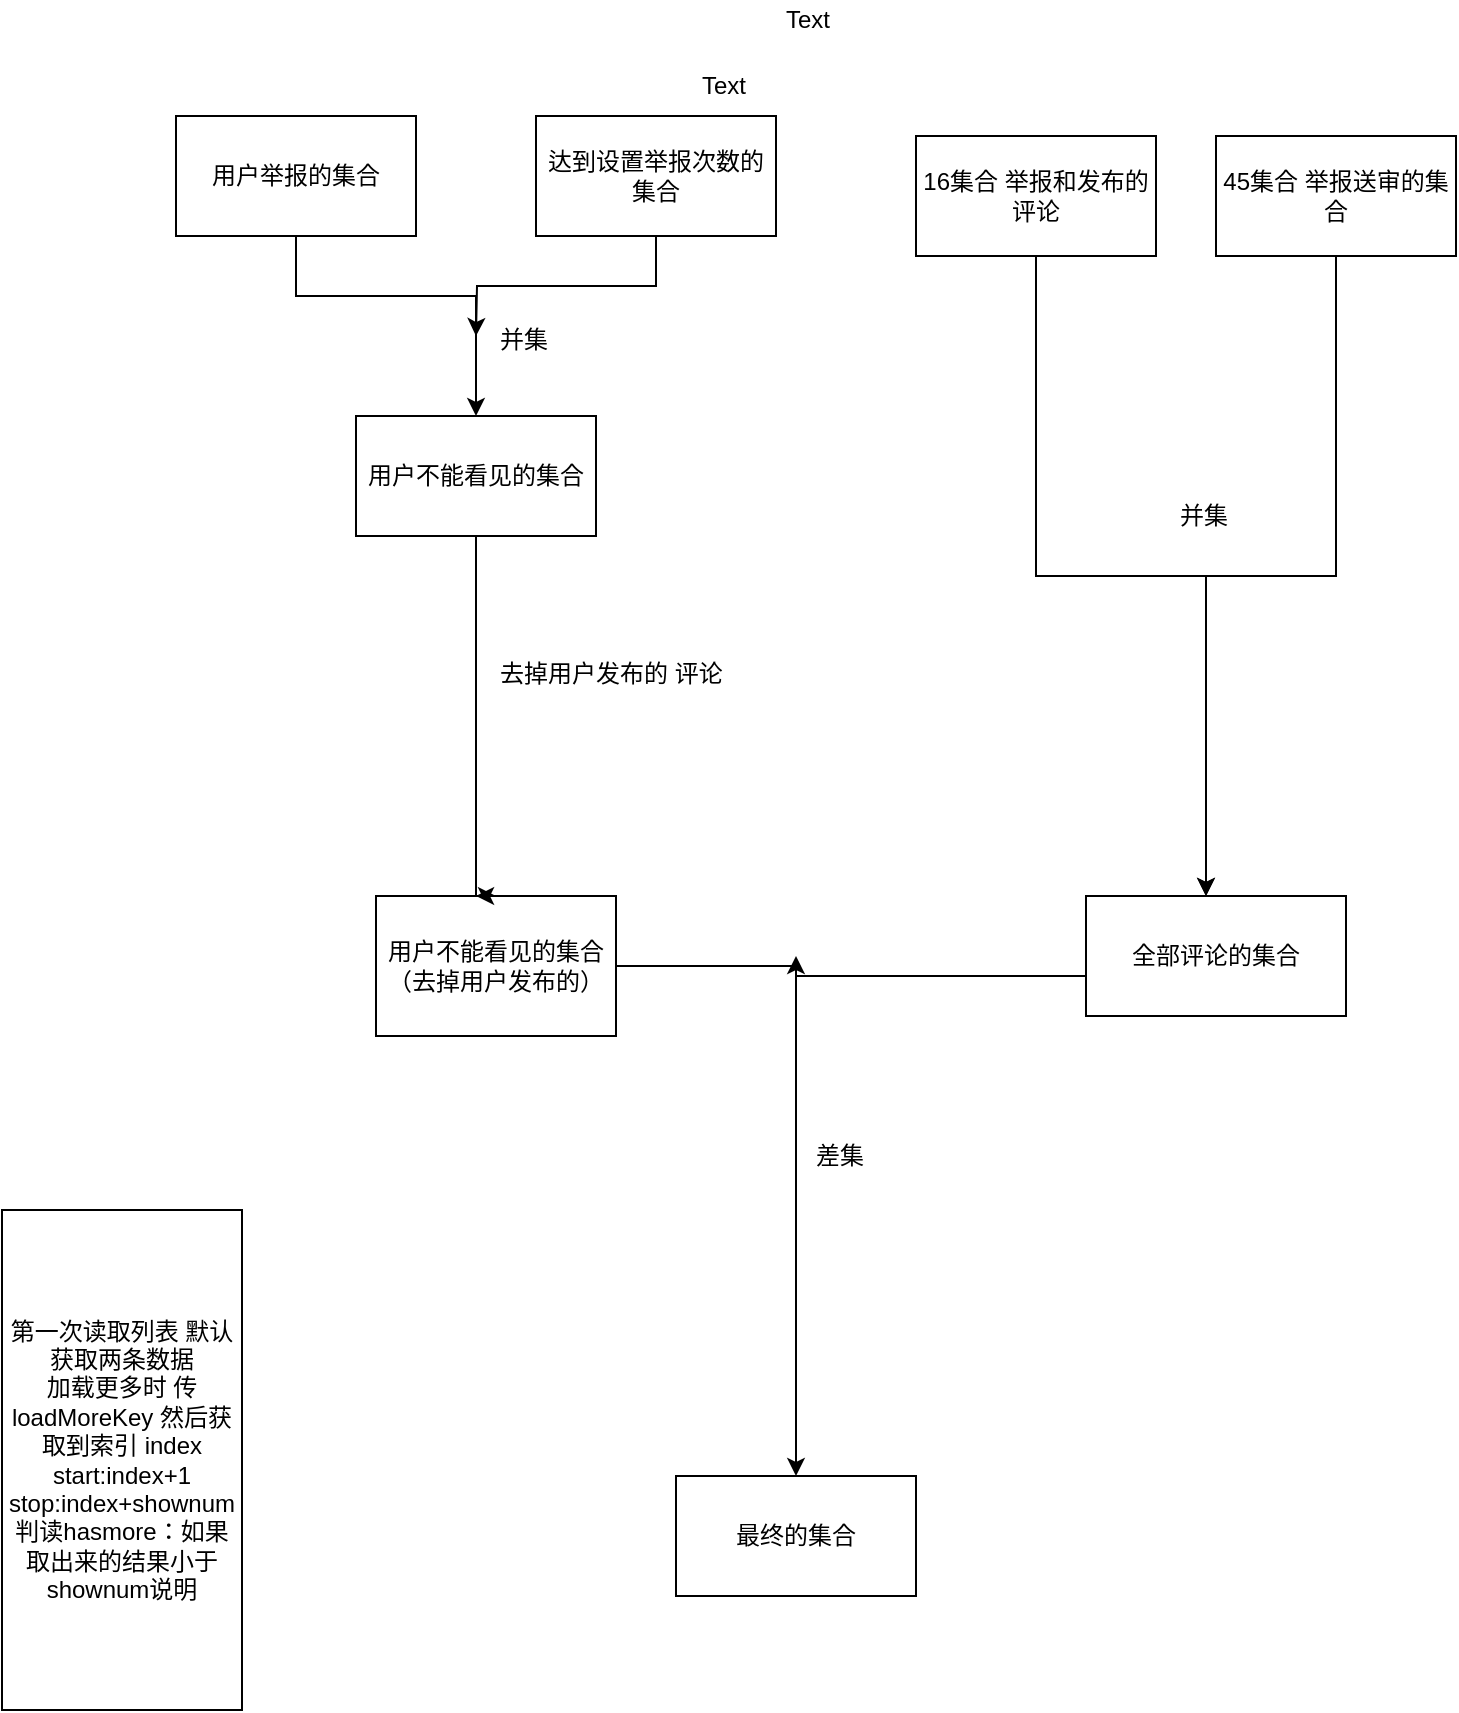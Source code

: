 <mxfile version="10.8.0" type="github"><diagram id="AZV9wDTdBDnBpvGW3PbX" name="Page-1"><mxGraphModel dx="854" dy="1576" grid="1" gridSize="10" guides="1" tooltips="1" connect="1" arrows="1" fold="1" page="1" pageScale="1" pageWidth="583" pageHeight="827" math="0" shadow="0"><root><mxCell id="0"/><mxCell id="1" parent="0"/><mxCell id="pEiM8CXPNF_2mp1m3896-14" value="" style="edgeStyle=orthogonalEdgeStyle;rounded=0;orthogonalLoop=1;jettySize=auto;html=1;" edge="1" parent="1" source="pEiM8CXPNF_2mp1m3896-7" target="pEiM8CXPNF_2mp1m3896-13"><mxGeometry relative="1" as="geometry"><Array as="points"><mxPoint x="220" y="120"/><mxPoint x="310" y="120"/></Array></mxGeometry></mxCell><mxCell id="pEiM8CXPNF_2mp1m3896-7" value="用户举报的集合" style="rounded=0;whiteSpace=wrap;html=1;" vertex="1" parent="1"><mxGeometry x="160" y="30" width="120" height="60" as="geometry"/></mxCell><mxCell id="pEiM8CXPNF_2mp1m3896-45" style="edgeStyle=orthogonalEdgeStyle;rounded=0;orthogonalLoop=1;jettySize=auto;html=1;entryX=0.5;entryY=0;entryDx=0;entryDy=0;" edge="1" parent="1" source="pEiM8CXPNF_2mp1m3896-13" target="pEiM8CXPNF_2mp1m3896-23"><mxGeometry relative="1" as="geometry"><Array as="points"><mxPoint x="310" y="420"/></Array></mxGeometry></mxCell><mxCell id="pEiM8CXPNF_2mp1m3896-13" value="用户不能看见的集合" style="rounded=0;whiteSpace=wrap;html=1;" vertex="1" parent="1"><mxGeometry x="250" y="180" width="120" height="60" as="geometry"/></mxCell><mxCell id="pEiM8CXPNF_2mp1m3896-15" style="edgeStyle=orthogonalEdgeStyle;rounded=0;orthogonalLoop=1;jettySize=auto;html=1;exitX=0.5;exitY=1;exitDx=0;exitDy=0;" edge="1" parent="1" source="pEiM8CXPNF_2mp1m3896-8"><mxGeometry relative="1" as="geometry"><mxPoint x="310" y="140" as="targetPoint"/></mxGeometry></mxCell><mxCell id="pEiM8CXPNF_2mp1m3896-8" value="达到设置举报次数的集合" style="rounded=0;whiteSpace=wrap;html=1;" vertex="1" parent="1"><mxGeometry x="340" y="30" width="120" height="60" as="geometry"/></mxCell><mxCell id="pEiM8CXPNF_2mp1m3896-20" value="并集" style="text;html=1;resizable=0;points=[];autosize=1;align=left;verticalAlign=top;spacingTop=-4;" vertex="1" parent="1"><mxGeometry x="320" y="132" width="40" height="20" as="geometry"/></mxCell><mxCell id="pEiM8CXPNF_2mp1m3896-35" style="edgeStyle=orthogonalEdgeStyle;rounded=0;orthogonalLoop=1;jettySize=auto;html=1;" edge="1" parent="1" source="pEiM8CXPNF_2mp1m3896-23" target="pEiM8CXPNF_2mp1m3896-34"><mxGeometry relative="1" as="geometry"/></mxCell><mxCell id="pEiM8CXPNF_2mp1m3896-23" value="用户不能看见的集合（去掉用户发布的）" style="rounded=0;whiteSpace=wrap;html=1;" vertex="1" parent="1"><mxGeometry x="260" y="420" width="120" height="70" as="geometry"/></mxCell><mxCell id="pEiM8CXPNF_2mp1m3896-26" value="去掉用户发布的 评论" style="text;html=1;resizable=0;points=[];autosize=1;align=left;verticalAlign=top;spacingTop=-4;" vertex="1" parent="1"><mxGeometry x="320" y="299" width="130" height="20" as="geometry"/></mxCell><mxCell id="pEiM8CXPNF_2mp1m3896-31" style="edgeStyle=orthogonalEdgeStyle;rounded=0;orthogonalLoop=1;jettySize=auto;html=1;" edge="1" parent="1" source="pEiM8CXPNF_2mp1m3896-27" target="pEiM8CXPNF_2mp1m3896-30"><mxGeometry relative="1" as="geometry"><Array as="points"><mxPoint x="590" y="260"/><mxPoint x="675" y="260"/></Array></mxGeometry></mxCell><mxCell id="pEiM8CXPNF_2mp1m3896-27" value="16集合 举报和发布的评论" style="rounded=0;whiteSpace=wrap;html=1;" vertex="1" parent="1"><mxGeometry x="530" y="40" width="120" height="60" as="geometry"/></mxCell><mxCell id="pEiM8CXPNF_2mp1m3896-32" value="" style="edgeStyle=orthogonalEdgeStyle;rounded=0;orthogonalLoop=1;jettySize=auto;html=1;" edge="1" parent="1" source="pEiM8CXPNF_2mp1m3896-28" target="pEiM8CXPNF_2mp1m3896-30"><mxGeometry relative="1" as="geometry"><Array as="points"><mxPoint x="740" y="260"/><mxPoint x="675" y="260"/></Array></mxGeometry></mxCell><mxCell id="pEiM8CXPNF_2mp1m3896-28" value="45集合 举报送审的集合" style="rounded=0;whiteSpace=wrap;html=1;" vertex="1" parent="1"><mxGeometry x="680" y="40" width="120" height="60" as="geometry"/></mxCell><mxCell id="pEiM8CXPNF_2mp1m3896-36" style="edgeStyle=orthogonalEdgeStyle;rounded=0;orthogonalLoop=1;jettySize=auto;html=1;" edge="1" parent="1" source="pEiM8CXPNF_2mp1m3896-30"><mxGeometry relative="1" as="geometry"><mxPoint x="470" y="450" as="targetPoint"/><Array as="points"><mxPoint x="470" y="460"/></Array></mxGeometry></mxCell><mxCell id="pEiM8CXPNF_2mp1m3896-30" value="全部评论的集合" style="rounded=0;whiteSpace=wrap;html=1;" vertex="1" parent="1"><mxGeometry x="615" y="420" width="130" height="60" as="geometry"/></mxCell><mxCell id="pEiM8CXPNF_2mp1m3896-33" value="并集" style="text;html=1;resizable=0;points=[];autosize=1;align=left;verticalAlign=top;spacingTop=-4;" vertex="1" parent="1"><mxGeometry x="660" y="220" width="40" height="20" as="geometry"/></mxCell><mxCell id="pEiM8CXPNF_2mp1m3896-34" value="最终的集合" style="rounded=0;whiteSpace=wrap;html=1;" vertex="1" parent="1"><mxGeometry x="410" y="710" width="120" height="60" as="geometry"/></mxCell><mxCell id="pEiM8CXPNF_2mp1m3896-37" value="差集" style="text;html=1;resizable=0;points=[];autosize=1;align=left;verticalAlign=top;spacingTop=-4;" vertex="1" parent="1"><mxGeometry x="478" y="540" width="40" height="20" as="geometry"/></mxCell><mxCell id="pEiM8CXPNF_2mp1m3896-39" value="&lt;br&gt;&lt;br&gt;&lt;br&gt;" style="text;html=1;resizable=0;points=[];autosize=1;align=left;verticalAlign=top;spacingTop=-4;" vertex="1" parent="1"><mxGeometry x="123" y="10" width="20" height="40" as="geometry"/></mxCell><mxCell id="pEiM8CXPNF_2mp1m3896-41" value="Text" style="text;html=1;resizable=0;points=[];autosize=1;align=left;verticalAlign=top;spacingTop=-4;" vertex="1" parent="1"><mxGeometry x="421" y="5" width="40" height="20" as="geometry"/></mxCell><mxCell id="pEiM8CXPNF_2mp1m3896-42" value="Text" style="text;html=1;resizable=0;points=[];autosize=1;align=left;verticalAlign=top;spacingTop=-4;" vertex="1" parent="1"><mxGeometry x="463" y="-28" width="40" height="20" as="geometry"/></mxCell><mxCell id="pEiM8CXPNF_2mp1m3896-44" value="第一次读取列表 默认获取两条数据&lt;br&gt;加载更多时 传&lt;span&gt;loadMoreKey 然后获取到索引 index&lt;br&gt;&lt;/span&gt;start:index+1&lt;br&gt;stop:index+shownum&lt;br&gt;判读hasmore：如果取出来的结果小于shownum说明&lt;br&gt;" style="rounded=0;whiteSpace=wrap;html=1;" vertex="1" parent="1"><mxGeometry x="73" y="577" width="120" height="250" as="geometry"/></mxCell><mxCell id="pEiM8CXPNF_2mp1m3896-46" style="edgeStyle=orthogonalEdgeStyle;rounded=0;orthogonalLoop=1;jettySize=auto;html=1;exitX=0.5;exitY=0;exitDx=0;exitDy=0;entryX=0.417;entryY=0;entryDx=0;entryDy=0;entryPerimeter=0;" edge="1" parent="1" source="pEiM8CXPNF_2mp1m3896-23" target="pEiM8CXPNF_2mp1m3896-23"><mxGeometry relative="1" as="geometry"/></mxCell></root></mxGraphModel></diagram></mxfile>
